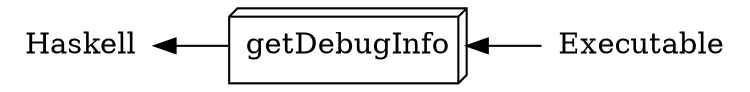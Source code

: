 digraph G {
  Haskell    [ shape=plaintext ]
  Executable [ shape=plaintext ]
  GHC        [ shape=box3d, label="getDebugInfo" ]
  GHC->Haskell
  Executable->GHC
  rankdir="RL"
}
